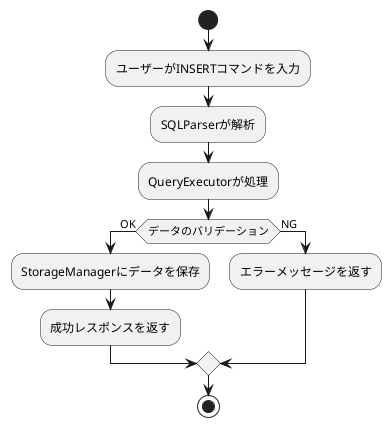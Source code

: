 @startuml
start
:ユーザーがINSERTコマンドを入力;
:SQLParserが解析;
:QueryExecutorが処理;
if (データのバリデーション) then (OK)
    :StorageManagerにデータを保存;
    :成功レスポンスを返す;
else (NG)
    :エラーメッセージを返す;
endif
stop
@enduml
